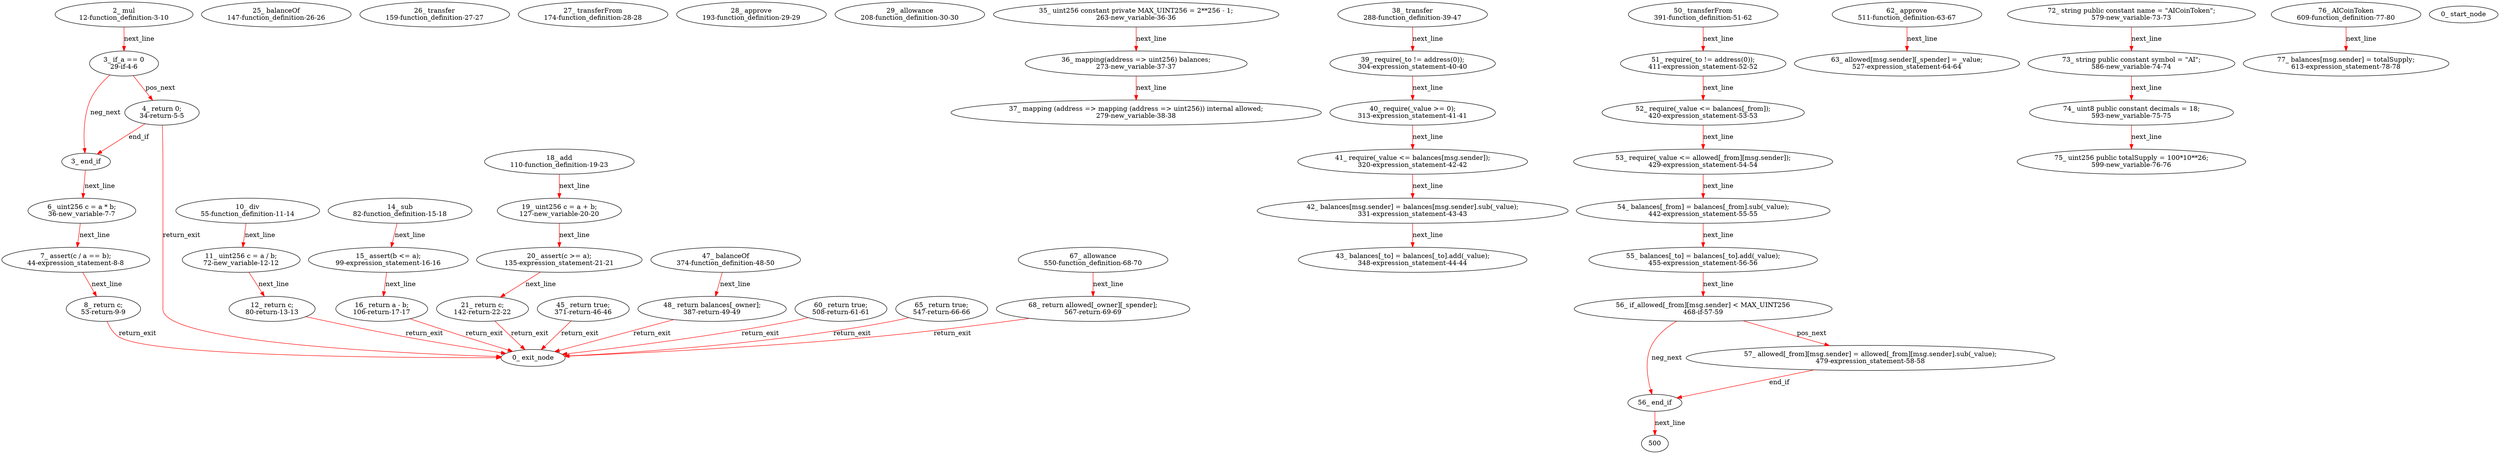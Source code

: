 digraph  {
12 [label="2_ mul\n12-function_definition-3-10", type_label=function_definition];
29 [label="3_ if_a == 0\n29-if-4-6", type_label=if];
657 [label="3_ end_if", type_label=end_if];
34 [label="4_ return 0;\n34-return-5-5", type_label=return];
36 [label="6_ uint256 c = a * b;\n36-new_variable-7-7", type_label=new_variable];
44 [label="7_ assert(c / a == b);\n44-expression_statement-8-8", type_label=expression_statement];
53 [label="8_ return c;\n53-return-9-9", type_label=return];
55 [label="10_ div\n55-function_definition-11-14", type_label=function_definition];
72 [label="11_ uint256 c = a / b;\n72-new_variable-12-12", type_label=new_variable];
80 [label="12_ return c;\n80-return-13-13", type_label=return];
82 [label="14_ sub\n82-function_definition-15-18", type_label=function_definition];
99 [label="15_ assert(b <= a);\n99-expression_statement-16-16", type_label=expression_statement];
106 [label="16_ return a - b;\n106-return-17-17", type_label=return];
110 [label="18_ add\n110-function_definition-19-23", type_label=function_definition];
127 [label="19_ uint256 c = a + b;\n127-new_variable-20-20", type_label=new_variable];
135 [label="20_ assert(c >= a);\n135-expression_statement-21-21", type_label=expression_statement];
142 [label="21_ return c;\n142-return-22-22", type_label=return];
147 [label="25_ balanceOf\n147-function_definition-26-26", type_label=function_definition];
159 [label="26_ transfer\n159-function_definition-27-27", type_label=function_definition];
174 [label="27_ transferFrom\n174-function_definition-28-28", type_label=function_definition];
193 [label="28_ approve\n193-function_definition-29-29", type_label=function_definition];
208 [label="29_ allowance\n208-function_definition-30-30", type_label=function_definition];
263 [label="35_ uint256 constant private MAX_UINT256 = 2**256 - 1;\n263-new_variable-36-36", type_label=new_variable];
273 [label="36_ mapping(address => uint256) balances;\n273-new_variable-37-37", type_label=new_variable];
279 [label="37_ mapping (address => mapping (address => uint256)) internal allowed;\n279-new_variable-38-38", type_label=new_variable];
288 [label="38_ transfer\n288-function_definition-39-47", type_label=function_definition];
304 [label="39_ require(_to != address(0));\n304-expression_statement-40-40", type_label=expression_statement];
313 [label="40_ require(_value >= 0);\n313-expression_statement-41-41", type_label=expression_statement];
320 [label="41_ require(_value <= balances[msg.sender]);\n320-expression_statement-42-42", type_label=expression_statement];
331 [label="42_ balances[msg.sender] = balances[msg.sender].sub(_value);\n331-expression_statement-43-43", type_label=expression_statement];
348 [label="43_ balances[_to] = balances[_to].add(_value);\n348-expression_statement-44-44", type_label=expression_statement];
371 [label="45_ return true;\n371-return-46-46", type_label=return];
374 [label="47_ balanceOf\n374-function_definition-48-50", type_label=function_definition];
387 [label="48_ return balances[_owner];\n387-return-49-49", type_label=return];
391 [label="50_ transferFrom\n391-function_definition-51-62", type_label=function_definition];
411 [label="51_ require(_to != address(0));\n411-expression_statement-52-52", type_label=expression_statement];
420 [label="52_ require(_value <= balances[_from]);\n420-expression_statement-53-53", type_label=expression_statement];
429 [label="53_ require(_value <= allowed[_from][msg.sender]);\n429-expression_statement-54-54", type_label=expression_statement];
442 [label="54_ balances[_from] = balances[_from].sub(_value);\n442-expression_statement-55-55", type_label=expression_statement];
455 [label="55_ balances[_to] = balances[_to].add(_value);\n455-expression_statement-56-56", type_label=expression_statement];
468 [label="56_ if_allowed[_from][msg.sender] < MAX_UINT256\n468-if-57-59", type_label=if];
1096 [label="56_ end_if", type_label=end_if];
479 [label="57_ allowed[_from][msg.sender] = allowed[_from][msg.sender].sub(_value);\n479-expression_statement-58-58", type_label=expression_statement];
508 [label="60_ return true;\n508-return-61-61", type_label=return];
511 [label="62_ approve\n511-function_definition-63-67", type_label=function_definition];
527 [label="63_ allowed[msg.sender][_spender] = _value;\n527-expression_statement-64-64", type_label=expression_statement];
547 [label="65_ return true;\n547-return-66-66", type_label=return];
550 [label="67_ allowance\n550-function_definition-68-70", type_label=function_definition];
567 [label="68_ return allowed[_owner][_spender];\n567-return-69-69", type_label=return];
579 [label="72_ string public constant name = \"AICoinToken\";\n579-new_variable-73-73", type_label=new_variable];
586 [label="73_ string public constant symbol = \"AI\";\n586-new_variable-74-74", type_label=new_variable];
593 [label="74_ uint8 public constant decimals = 18;\n593-new_variable-75-75", type_label=new_variable];
599 [label="75_ uint256 public totalSupply = 100*10**26;\n599-new_variable-76-76", type_label=new_variable];
609 [label="76_ AICoinToken\n609-function_definition-77-80", type_label=function_definition];
613 [label="77_ balances[msg.sender] = totalSupply;\n613-expression_statement-78-78", type_label=expression_statement];
1 [label="0_ start_node", type_label=start];
2 [label="0_ exit_node", type_label=exit];
500;
12 -> 29  [color=red, controlflow_type=next_line, edge_type=CFG_edge, key=0, label=next_line];
29 -> 34  [color=red, controlflow_type=pos_next, edge_type=CFG_edge, key=0, label=pos_next];
29 -> 657  [color=red, controlflow_type=neg_next, edge_type=CFG_edge, key=0, label=neg_next];
657 -> 36  [color=red, controlflow_type=next_line, edge_type=CFG_edge, key=0, label=next_line];
34 -> 657  [color=red, controlflow_type=end_if, edge_type=CFG_edge, key=0, label=end_if];
34 -> 2  [color=red, controlflow_type=return_exit, edge_type=CFG_edge, key=0, label=return_exit];
36 -> 44  [color=red, controlflow_type=next_line, edge_type=CFG_edge, key=0, label=next_line];
44 -> 53  [color=red, controlflow_type=next_line, edge_type=CFG_edge, key=0, label=next_line];
53 -> 2  [color=red, controlflow_type=return_exit, edge_type=CFG_edge, key=0, label=return_exit];
55 -> 72  [color=red, controlflow_type=next_line, edge_type=CFG_edge, key=0, label=next_line];
72 -> 80  [color=red, controlflow_type=next_line, edge_type=CFG_edge, key=0, label=next_line];
80 -> 2  [color=red, controlflow_type=return_exit, edge_type=CFG_edge, key=0, label=return_exit];
82 -> 99  [color=red, controlflow_type=next_line, edge_type=CFG_edge, key=0, label=next_line];
99 -> 106  [color=red, controlflow_type=next_line, edge_type=CFG_edge, key=0, label=next_line];
106 -> 2  [color=red, controlflow_type=return_exit, edge_type=CFG_edge, key=0, label=return_exit];
110 -> 127  [color=red, controlflow_type=next_line, edge_type=CFG_edge, key=0, label=next_line];
127 -> 135  [color=red, controlflow_type=next_line, edge_type=CFG_edge, key=0, label=next_line];
135 -> 142  [color=red, controlflow_type=next_line, edge_type=CFG_edge, key=0, label=next_line];
142 -> 2  [color=red, controlflow_type=return_exit, edge_type=CFG_edge, key=0, label=return_exit];
263 -> 273  [color=red, controlflow_type=next_line, edge_type=CFG_edge, key=0, label=next_line];
273 -> 279  [color=red, controlflow_type=next_line, edge_type=CFG_edge, key=0, label=next_line];
288 -> 304  [color=red, controlflow_type=next_line, edge_type=CFG_edge, key=0, label=next_line];
304 -> 313  [color=red, controlflow_type=next_line, edge_type=CFG_edge, key=0, label=next_line];
313 -> 320  [color=red, controlflow_type=next_line, edge_type=CFG_edge, key=0, label=next_line];
320 -> 331  [color=red, controlflow_type=next_line, edge_type=CFG_edge, key=0, label=next_line];
331 -> 348  [color=red, controlflow_type=next_line, edge_type=CFG_edge, key=0, label=next_line];
371 -> 2  [color=red, controlflow_type=return_exit, edge_type=CFG_edge, key=0, label=return_exit];
374 -> 387  [color=red, controlflow_type=next_line, edge_type=CFG_edge, key=0, label=next_line];
387 -> 2  [color=red, controlflow_type=return_exit, edge_type=CFG_edge, key=0, label=return_exit];
391 -> 411  [color=red, controlflow_type=next_line, edge_type=CFG_edge, key=0, label=next_line];
411 -> 420  [color=red, controlflow_type=next_line, edge_type=CFG_edge, key=0, label=next_line];
420 -> 429  [color=red, controlflow_type=next_line, edge_type=CFG_edge, key=0, label=next_line];
429 -> 442  [color=red, controlflow_type=next_line, edge_type=CFG_edge, key=0, label=next_line];
442 -> 455  [color=red, controlflow_type=next_line, edge_type=CFG_edge, key=0, label=next_line];
455 -> 468  [color=red, controlflow_type=next_line, edge_type=CFG_edge, key=0, label=next_line];
468 -> 479  [color=red, controlflow_type=pos_next, edge_type=CFG_edge, key=0, label=pos_next];
468 -> 1096  [color=red, controlflow_type=neg_next, edge_type=CFG_edge, key=0, label=neg_next];
1096 -> 500  [color=red, controlflow_type=next_line, edge_type=CFG_edge, key=0, label=next_line];
479 -> 1096  [color=red, controlflow_type=end_if, edge_type=CFG_edge, key=0, label=end_if];
508 -> 2  [color=red, controlflow_type=return_exit, edge_type=CFG_edge, key=0, label=return_exit];
511 -> 527  [color=red, controlflow_type=next_line, edge_type=CFG_edge, key=0, label=next_line];
547 -> 2  [color=red, controlflow_type=return_exit, edge_type=CFG_edge, key=0, label=return_exit];
550 -> 567  [color=red, controlflow_type=next_line, edge_type=CFG_edge, key=0, label=next_line];
567 -> 2  [color=red, controlflow_type=return_exit, edge_type=CFG_edge, key=0, label=return_exit];
579 -> 586  [color=red, controlflow_type=next_line, edge_type=CFG_edge, key=0, label=next_line];
586 -> 593  [color=red, controlflow_type=next_line, edge_type=CFG_edge, key=0, label=next_line];
593 -> 599  [color=red, controlflow_type=next_line, edge_type=CFG_edge, key=0, label=next_line];
609 -> 613  [color=red, controlflow_type=next_line, edge_type=CFG_edge, key=0, label=next_line];
}
